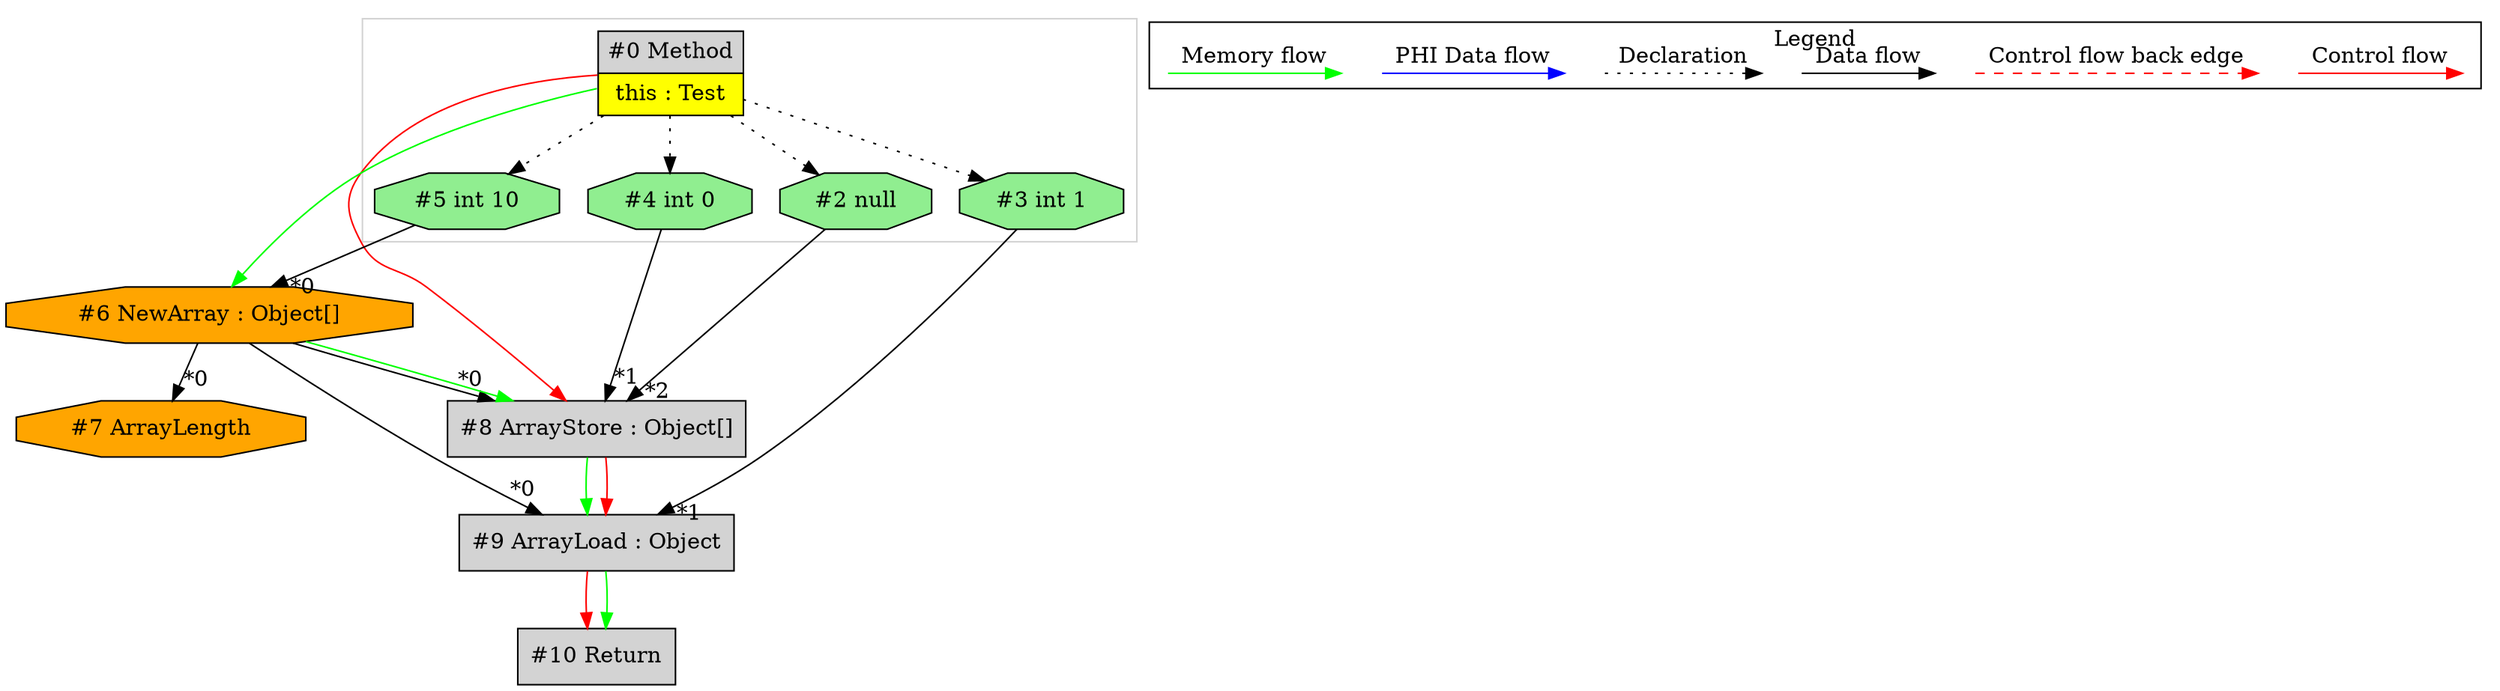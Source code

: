 digraph {
 ordering="in";
 node0[margin="0", label=<<table border="0" cellborder="1" cellspacing="0" cellpadding="5"><tr><td colspan="1">#0 Method</td></tr><tr><td port="prj1" bgcolor="yellow">this : Test</td></tr></table>>,shape=none, fillcolor=lightgrey, style=filled];
 node8[label="#8 ArrayStore : Object[]",shape=box, fillcolor=lightgrey, style=filled];
 node6 -> node8[headlabel="*0", labeldistance=2];
 node4 -> node8[headlabel="*1", labeldistance=2];
 node2 -> node8[headlabel="*2", labeldistance=2];
 node6 -> node8[labeldistance=2, color=green, constraint=false];
 node0 -> node8[labeldistance=2, color=red, fontcolor=red];
 node6[label="#6 NewArray : Object[]",shape=octagon, fillcolor=orange, style=filled];
 node5 -> node6[headlabel="*0", labeldistance=2];
 node0 -> node6[labeldistance=2, color=green, constraint=false];
 node5[label="#5 int 10",shape=octagon, fillcolor=lightgreen, style=filled];
 node0 -> node5[style=dotted];
 node9[label="#9 ArrayLoad : Object",shape=box, fillcolor=lightgrey, style=filled];
 node6 -> node9[headlabel="*0", labeldistance=2];
 node3 -> node9[headlabel="*1", labeldistance=2];
 node8 -> node9[labeldistance=2, color=green, constraint=false];
 node8 -> node9[labeldistance=2, color=red, fontcolor=red];
 node3[label="#3 int 1",shape=octagon, fillcolor=lightgreen, style=filled];
 node0 -> node3[style=dotted];
 node10[label="#10 Return",shape=box, fillcolor=lightgrey, style=filled];
 node9 -> node10[labeldistance=2, color=red, fontcolor=red];
 node9 -> node10[labeldistance=2, color=green, constraint=false];
 node7[label="#7 ArrayLength",shape=octagon, fillcolor=orange, style=filled];
 node6 -> node7[headlabel="*0", labeldistance=2];
 node2[label="#2 null",shape=octagon, fillcolor=lightgreen, style=filled];
 node0 -> node2[style=dotted];
 node4[label="#4 int 0",shape=octagon, fillcolor=lightgreen, style=filled];
 node0 -> node4[style=dotted];
 subgraph cluster_0 {
  color=lightgray;
  node0;
  node2;
  node3;
  node4;
  node5;
 }
 subgraph cluster_000 {
  label = "Legend";
  node [shape=point]
  {
   rank=same;
   c0 [style = invis];
   c1 [style = invis];
   c2 [style = invis];
   c3 [style = invis];
   d0 [style = invis];
   d1 [style = invis];
   d2 [style = invis];
   d3 [style = invis];
   d4 [style = invis];
   d5 [style = invis];
   d6 [style = invis];
   d7 [style = invis];
  }
  c0 -> c1 [label="Control flow", style=solid, color=red]
  c2 -> c3 [label="Control flow back edge", style=dashed, color=red]
  d0 -> d1 [label="Data flow"]
  d2 -> d3 [label="Declaration", style=dotted]
  d4 -> d5 [label="PHI Data flow", color=blue]
  d6 -> d7 [label="Memory flow", color=green]
 }

}
